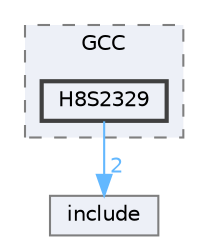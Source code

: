 digraph "D:/Projects/Raspberrypi_pico/pico_freertos_final/freertos_pico2/pico_freertos/FreeRTOS-Kernel/portable/GCC/H8S2329"
{
 // LATEX_PDF_SIZE
  bgcolor="transparent";
  edge [fontname=Helvetica,fontsize=10,labelfontname=Helvetica,labelfontsize=10];
  node [fontname=Helvetica,fontsize=10,shape=box,height=0.2,width=0.4];
  compound=true
  subgraph clusterdir_d47f747b1f9f69e8b995df24b56b1471 {
    graph [ bgcolor="#edf0f7", pencolor="grey50", label="GCC", fontname=Helvetica,fontsize=10 style="filled,dashed", URL="dir_d47f747b1f9f69e8b995df24b56b1471.html",tooltip=""]
  dir_1e4061d9310b1d45b4bd96389c509100 [label="H8S2329", fillcolor="#edf0f7", color="grey25", style="filled,bold", URL="dir_1e4061d9310b1d45b4bd96389c509100.html",tooltip=""];
  }
  dir_c69ece34c3f150cb2c6f1098178b172a [label="include", fillcolor="#edf0f7", color="grey50", style="filled", URL="dir_c69ece34c3f150cb2c6f1098178b172a.html",tooltip=""];
  dir_1e4061d9310b1d45b4bd96389c509100->dir_c69ece34c3f150cb2c6f1098178b172a [headlabel="2", labeldistance=1.5 headhref="dir_000118_000125.html" href="dir_000118_000125.html" color="steelblue1" fontcolor="steelblue1"];
}
